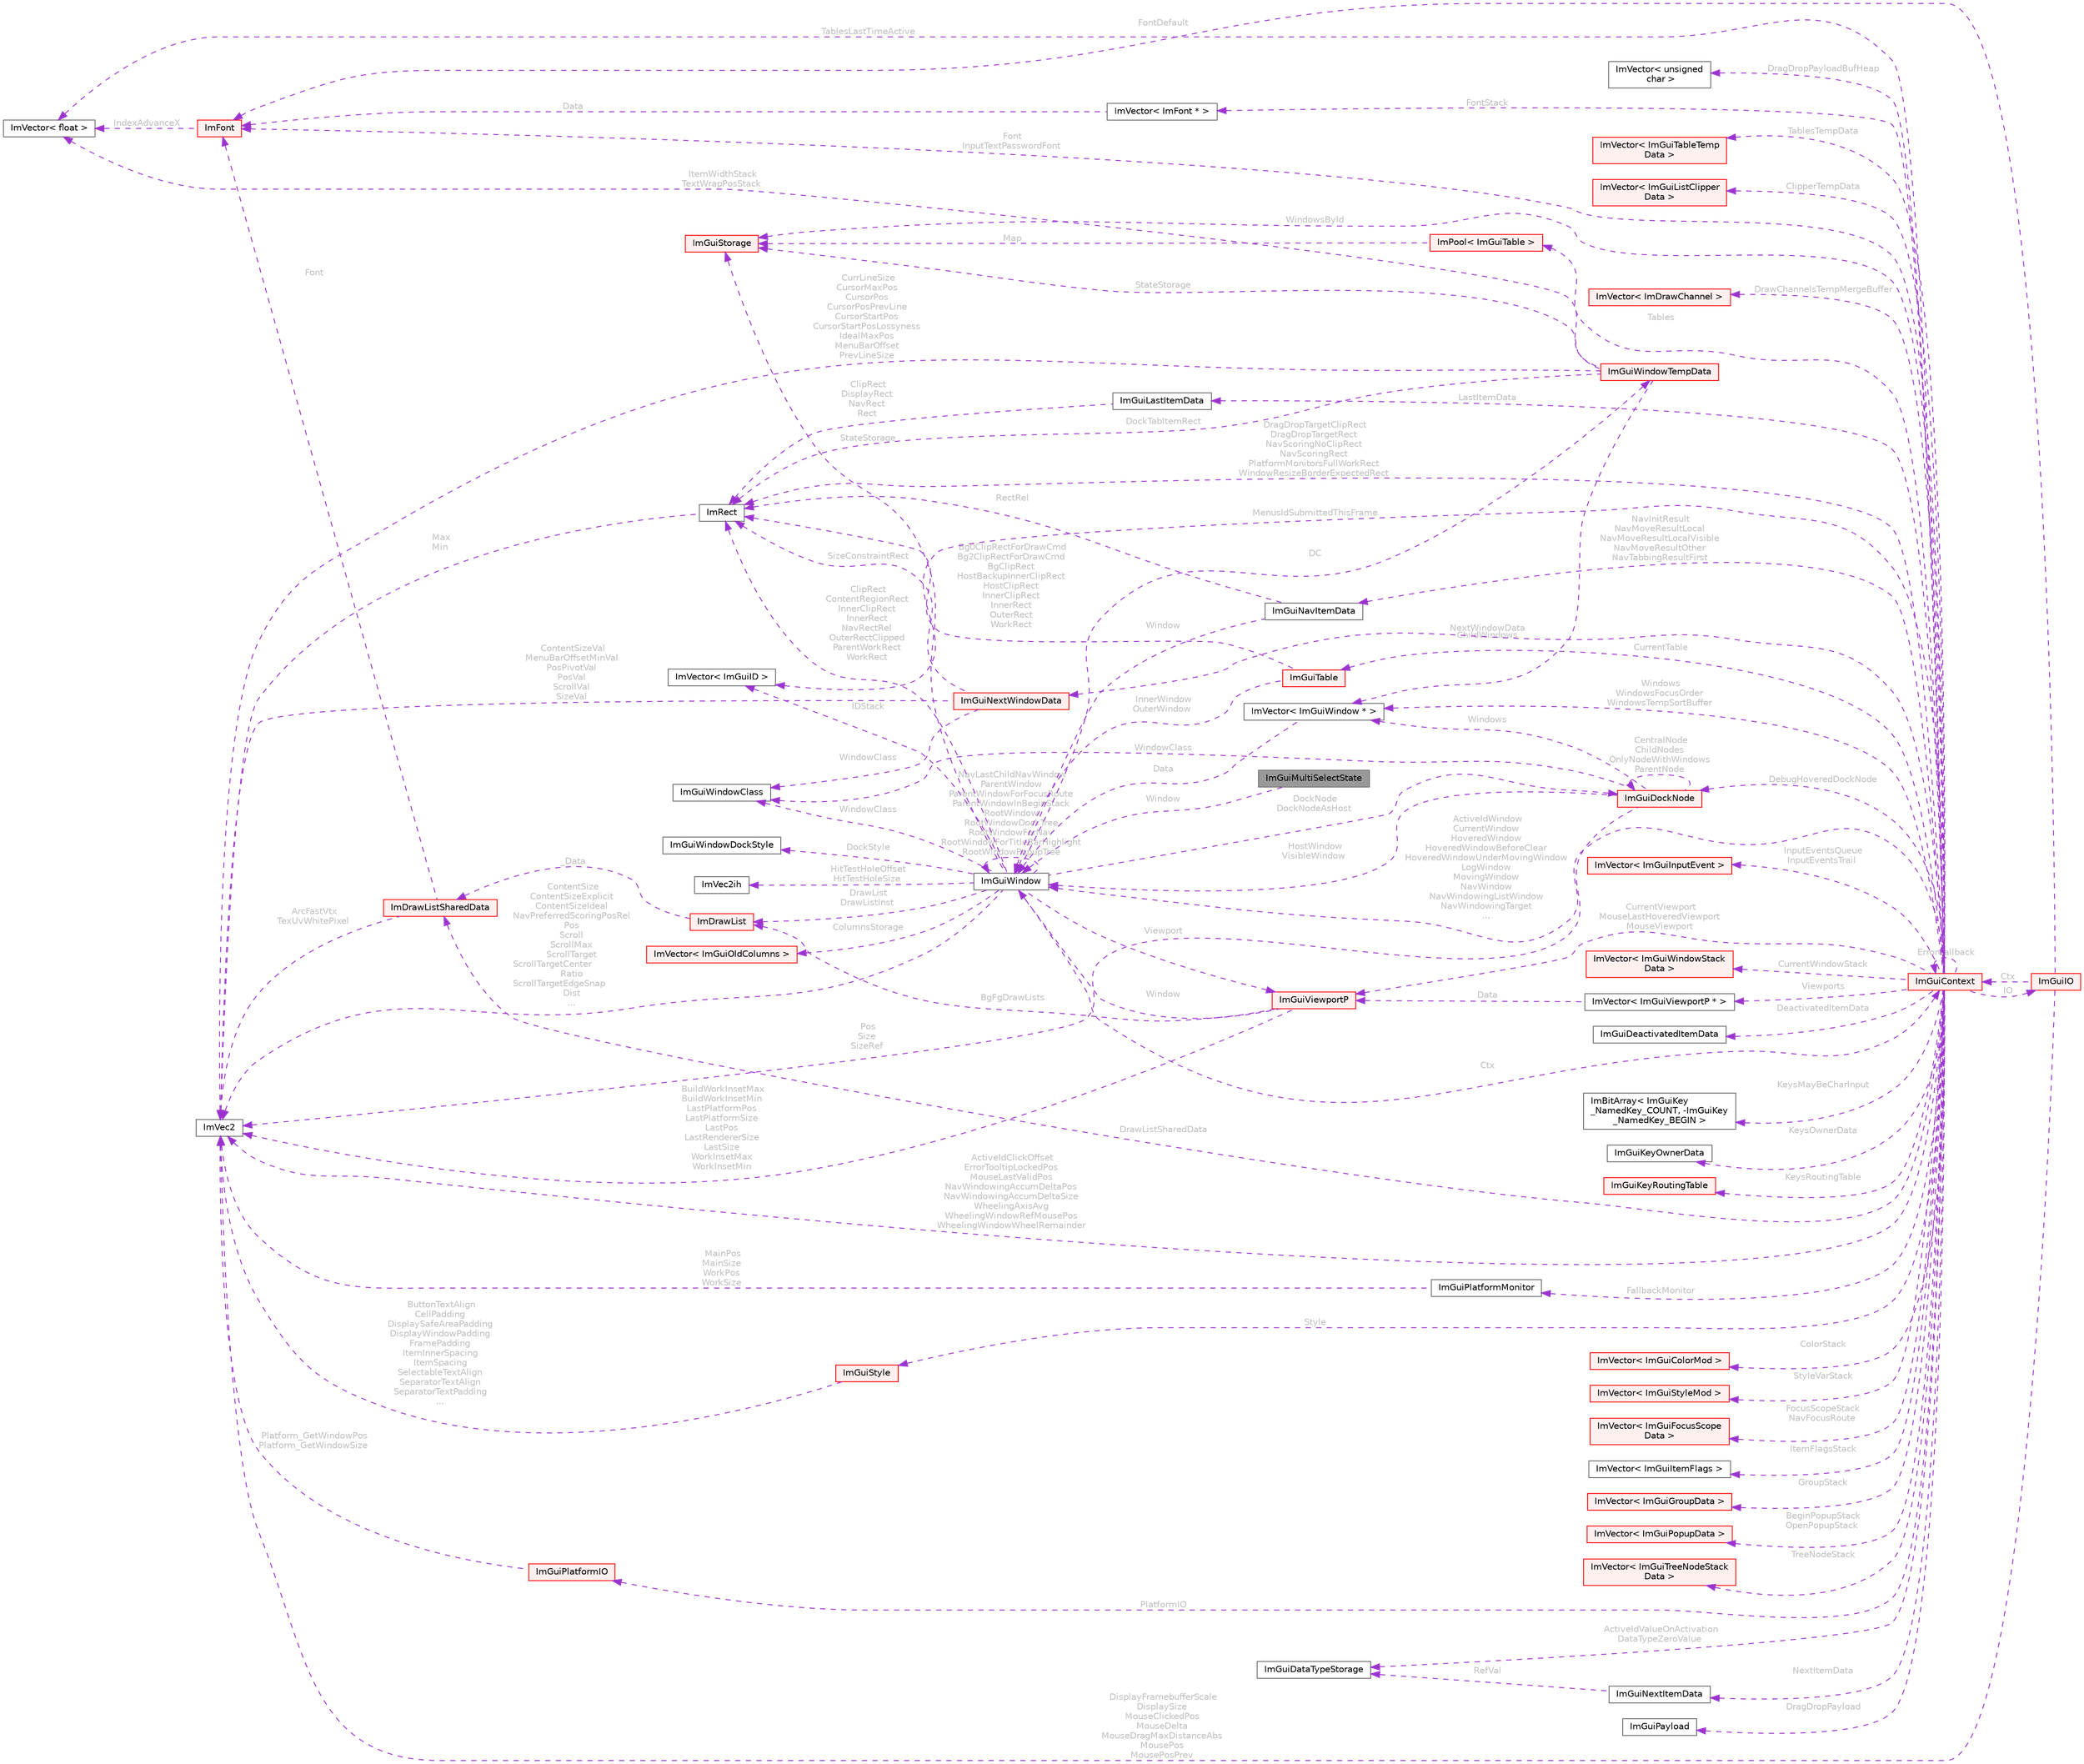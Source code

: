 digraph "ImGuiMultiSelectState"
{
 // LATEX_PDF_SIZE
  bgcolor="transparent";
  edge [fontname=Helvetica,fontsize=10,labelfontname=Helvetica,labelfontsize=10];
  node [fontname=Helvetica,fontsize=10,shape=box,height=0.2,width=0.4];
  rankdir="LR";
  Node1 [id="Node000001",label="ImGuiMultiSelectState",height=0.2,width=0.4,color="gray40", fillcolor="grey60", style="filled", fontcolor="black",tooltip=" "];
  Node2 -> Node1 [id="edge1_Node000001_Node000002",dir="back",color="darkorchid3",style="dashed",tooltip=" ",label=" Window",fontcolor="grey" ];
  Node2 [id="Node000002",label="ImGuiWindow",height=0.2,width=0.4,color="gray40", fillcolor="white", style="filled",URL="$struct_im_gui_window.html",tooltip=" "];
  Node3 -> Node2 [id="edge2_Node000002_Node000003",dir="back",color="darkorchid3",style="dashed",tooltip=" ",label=" Ctx",fontcolor="grey" ];
  Node3 [id="Node000003",label="ImGuiContext",height=0.2,width=0.4,color="red", fillcolor="#FFF0F0", style="filled",URL="$struct_im_gui_context.html",tooltip=" "];
  Node4 -> Node3 [id="edge3_Node000003_Node000004",dir="back",color="darkorchid3",style="dashed",tooltip=" ",label=" IO",fontcolor="grey" ];
  Node4 [id="Node000004",label="ImGuiIO",height=0.2,width=0.4,color="red", fillcolor="#FFF0F0", style="filled",URL="$struct_im_gui_i_o.html",tooltip=" "];
  Node5 -> Node4 [id="edge4_Node000004_Node000005",dir="back",color="darkorchid3",style="dashed",tooltip=" ",label=" DisplayFramebufferScale\nDisplaySize\nMouseClickedPos\nMouseDelta\nMouseDragMaxDistanceAbs\nMousePos\nMousePosPrev",fontcolor="grey" ];
  Node5 [id="Node000005",label="ImVec2",height=0.2,width=0.4,color="gray40", fillcolor="white", style="filled",URL="$struct_im_vec2.html",tooltip=" "];
  Node8 -> Node4 [id="edge5_Node000004_Node000008",dir="back",color="darkorchid3",style="dashed",tooltip=" ",label=" FontDefault",fontcolor="grey" ];
  Node8 [id="Node000008",label="ImFont",height=0.2,width=0.4,color="red", fillcolor="#FFF0F0", style="filled",URL="$struct_im_font.html",tooltip=" "];
  Node9 -> Node8 [id="edge6_Node000008_Node000009",dir="back",color="darkorchid3",style="dashed",tooltip=" ",label=" IndexAdvanceX",fontcolor="grey" ];
  Node9 [id="Node000009",label="ImVector\< float \>",height=0.2,width=0.4,color="gray40", fillcolor="white", style="filled",URL="$struct_im_vector.html",tooltip=" "];
  Node3 -> Node4 [id="edge7_Node000004_Node000003",dir="back",color="darkorchid3",style="dashed",tooltip=" ",label=" Ctx",fontcolor="grey" ];
  Node21 -> Node3 [id="edge8_Node000003_Node000021",dir="back",color="darkorchid3",style="dashed",tooltip=" ",label=" PlatformIO",fontcolor="grey" ];
  Node21 [id="Node000021",label="ImGuiPlatformIO",height=0.2,width=0.4,color="red", fillcolor="#FFF0F0", style="filled",URL="$struct_im_gui_platform_i_o.html",tooltip=" "];
  Node5 -> Node21 [id="edge9_Node000021_Node000005",dir="back",color="darkorchid3",style="dashed",tooltip=" ",label=" Platform_GetWindowPos\nPlatform_GetWindowSize",fontcolor="grey" ];
  Node43 -> Node3 [id="edge10_Node000003_Node000043",dir="back",color="darkorchid3",style="dashed",tooltip=" ",label=" Style",fontcolor="grey" ];
  Node43 [id="Node000043",label="ImGuiStyle",height=0.2,width=0.4,color="red", fillcolor="#FFF0F0", style="filled",URL="$struct_im_gui_style.html",tooltip=" "];
  Node5 -> Node43 [id="edge11_Node000043_Node000005",dir="back",color="darkorchid3",style="dashed",tooltip=" ",label=" ButtonTextAlign\nCellPadding\nDisplaySafeAreaPadding\nDisplayWindowPadding\nFramePadding\nItemInnerSpacing\nItemSpacing\nSelectableTextAlign\nSeparatorTextAlign\nSeparatorTextPadding\n...",fontcolor="grey" ];
  Node8 -> Node3 [id="edge12_Node000003_Node000008",dir="back",color="darkorchid3",style="dashed",tooltip=" ",label=" Font\nInputTextPasswordFont",fontcolor="grey" ];
  Node34 -> Node3 [id="edge13_Node000003_Node000034",dir="back",color="darkorchid3",style="dashed",tooltip=" ",label=" DrawListSharedData",fontcolor="grey" ];
  Node34 [id="Node000034",label="ImDrawListSharedData",height=0.2,width=0.4,color="red", fillcolor="#FFF0F0", style="filled",URL="$struct_im_draw_list_shared_data.html",tooltip=" "];
  Node5 -> Node34 [id="edge14_Node000034_Node000005",dir="back",color="darkorchid3",style="dashed",tooltip=" ",label=" ArcFastVtx\nTexUvWhitePixel",fontcolor="grey" ];
  Node8 -> Node34 [id="edge15_Node000034_Node000008",dir="back",color="darkorchid3",style="dashed",tooltip=" ",label=" Font",fontcolor="grey" ];
  Node44 -> Node3 [id="edge16_Node000003_Node000044",dir="back",color="darkorchid3",style="dashed",tooltip=" ",label=" InputEventsQueue\nInputEventsTrail",fontcolor="grey" ];
  Node44 [id="Node000044",label="ImVector\< ImGuiInputEvent \>",height=0.2,width=0.4,color="red", fillcolor="#FFF0F0", style="filled",URL="$struct_im_vector.html",tooltip=" "];
  Node53 -> Node3 [id="edge17_Node000003_Node000053",dir="back",color="darkorchid3",style="dashed",tooltip=" ",label=" Windows\nWindowsFocusOrder\nWindowsTempSortBuffer",fontcolor="grey" ];
  Node53 [id="Node000053",label="ImVector\< ImGuiWindow * \>",height=0.2,width=0.4,color="gray40", fillcolor="white", style="filled",URL="$struct_im_vector.html",tooltip=" "];
  Node2 -> Node53 [id="edge18_Node000053_Node000002",dir="back",color="darkorchid3",style="dashed",tooltip=" ",label=" Data",fontcolor="grey" ];
  Node54 -> Node3 [id="edge19_Node000003_Node000054",dir="back",color="darkorchid3",style="dashed",tooltip=" ",label=" CurrentWindowStack",fontcolor="grey" ];
  Node54 [id="Node000054",label="ImVector\< ImGuiWindowStack\lData \>",height=0.2,width=0.4,color="red", fillcolor="#FFF0F0", style="filled",URL="$struct_im_vector.html",tooltip=" "];
  Node59 -> Node3 [id="edge20_Node000003_Node000059",dir="back",color="darkorchid3",style="dashed",tooltip=" ",label=" WindowsById",fontcolor="grey" ];
  Node59 [id="Node000059",label="ImGuiStorage",height=0.2,width=0.4,color="red", fillcolor="#FFF0F0", style="filled",URL="$struct_im_gui_storage.html",tooltip=" "];
  Node2 -> Node3 [id="edge21_Node000003_Node000002",dir="back",color="darkorchid3",style="dashed",tooltip=" ",label=" ActiveIdWindow\nCurrentWindow\nHoveredWindow\nHoveredWindowBeforeClear\nHoveredWindowUnderMovingWindow\nLogWindow\nMovingWindow\nNavWindow\nNavWindowingListWindow\nNavWindowingTarget\n...",fontcolor="grey" ];
  Node5 -> Node3 [id="edge22_Node000003_Node000005",dir="back",color="darkorchid3",style="dashed",tooltip=" ",label=" ActiveIdClickOffset\nErrorTooltipLockedPos\nMouseLastValidPos\nNavWindowingAccumDeltaPos\nNavWindowingAccumDeltaSize\nWheelingAxisAvg\nWheelingWindowRefMousePos\nWheelingWindowWheelRemainder",fontcolor="grey" ];
  Node62 -> Node3 [id="edge23_Node000003_Node000062",dir="back",color="darkorchid3",style="dashed",tooltip=" ",label=" DeactivatedItemData",fontcolor="grey" ];
  Node62 [id="Node000062",label="ImGuiDeactivatedItemData",height=0.2,width=0.4,color="gray40", fillcolor="white", style="filled",URL="$struct_im_gui_deactivated_item_data.html",tooltip=" "];
  Node63 -> Node3 [id="edge24_Node000003_Node000063",dir="back",color="darkorchid3",style="dashed",tooltip=" ",label=" ActiveIdValueOnActivation\nDataTypeZeroValue",fontcolor="grey" ];
  Node63 [id="Node000063",label="ImGuiDataTypeStorage",height=0.2,width=0.4,color="gray40", fillcolor="white", style="filled",URL="$struct_im_gui_data_type_storage.html",tooltip=" "];
  Node64 -> Node3 [id="edge25_Node000003_Node000064",dir="back",color="darkorchid3",style="dashed",tooltip=" ",label=" KeysMayBeCharInput",fontcolor="grey" ];
  Node64 [id="Node000064",label="ImBitArray\< ImGuiKey\l_NamedKey_COUNT, -ImGuiKey\l_NamedKey_BEGIN \>",height=0.2,width=0.4,color="gray40", fillcolor="white", style="filled",URL="$struct_im_bit_array.html",tooltip=" "];
  Node65 -> Node3 [id="edge26_Node000003_Node000065",dir="back",color="darkorchid3",style="dashed",tooltip=" ",label=" KeysOwnerData",fontcolor="grey" ];
  Node65 [id="Node000065",label="ImGuiKeyOwnerData",height=0.2,width=0.4,color="gray40", fillcolor="white", style="filled",URL="$struct_im_gui_key_owner_data.html",tooltip=" "];
  Node66 -> Node3 [id="edge27_Node000003_Node000066",dir="back",color="darkorchid3",style="dashed",tooltip=" ",label=" KeysRoutingTable",fontcolor="grey" ];
  Node66 [id="Node000066",label="ImGuiKeyRoutingTable",height=0.2,width=0.4,color="red", fillcolor="#FFF0F0", style="filled",URL="$struct_im_gui_key_routing_table.html",tooltip=" "];
  Node69 -> Node3 [id="edge28_Node000003_Node000069",dir="back",color="darkorchid3",style="dashed",tooltip=" ",label=" NextItemData",fontcolor="grey" ];
  Node69 [id="Node000069",label="ImGuiNextItemData",height=0.2,width=0.4,color="gray40", fillcolor="white", style="filled",URL="$struct_im_gui_next_item_data.html",tooltip=" "];
  Node63 -> Node69 [id="edge29_Node000069_Node000063",dir="back",color="darkorchid3",style="dashed",tooltip=" ",label=" RefVal",fontcolor="grey" ];
  Node56 -> Node3 [id="edge30_Node000003_Node000056",dir="back",color="darkorchid3",style="dashed",tooltip=" ",label=" LastItemData",fontcolor="grey" ];
  Node56 [id="Node000056",label="ImGuiLastItemData",height=0.2,width=0.4,color="gray40", fillcolor="white", style="filled",URL="$struct_im_gui_last_item_data.html",tooltip=" "];
  Node57 -> Node56 [id="edge31_Node000056_Node000057",dir="back",color="darkorchid3",style="dashed",tooltip=" ",label=" ClipRect\nDisplayRect\nNavRect\nRect",fontcolor="grey" ];
  Node57 [id="Node000057",label="ImRect",height=0.2,width=0.4,color="gray40", fillcolor="white", style="filled",URL="$struct_im_rect.html",tooltip=" "];
  Node5 -> Node57 [id="edge32_Node000057_Node000005",dir="back",color="darkorchid3",style="dashed",tooltip=" ",label=" Max\nMin",fontcolor="grey" ];
  Node70 -> Node3 [id="edge33_Node000003_Node000070",dir="back",color="darkorchid3",style="dashed",tooltip=" ",label=" NextWindowData",fontcolor="grey" ];
  Node70 [id="Node000070",label="ImGuiNextWindowData",height=0.2,width=0.4,color="red", fillcolor="#FFF0F0", style="filled",URL="$struct_im_gui_next_window_data.html",tooltip=" "];
  Node5 -> Node70 [id="edge34_Node000070_Node000005",dir="back",color="darkorchid3",style="dashed",tooltip=" ",label=" ContentSizeVal\nMenuBarOffsetMinVal\nPosPivotVal\nPosVal\nScrollVal\nSizeVal",fontcolor="grey" ];
  Node57 -> Node70 [id="edge35_Node000070_Node000057",dir="back",color="darkorchid3",style="dashed",tooltip=" ",label=" SizeConstraintRect",fontcolor="grey" ];
  Node72 -> Node70 [id="edge36_Node000070_Node000072",dir="back",color="darkorchid3",style="dashed",tooltip=" ",label=" WindowClass",fontcolor="grey" ];
  Node72 [id="Node000072",label="ImGuiWindowClass",height=0.2,width=0.4,color="gray40", fillcolor="white", style="filled",URL="$struct_im_gui_window_class.html",tooltip=" "];
  Node73 -> Node3 [id="edge37_Node000003_Node000073",dir="back",color="darkorchid3",style="dashed",tooltip=" ",label=" ColorStack",fontcolor="grey" ];
  Node73 [id="Node000073",label="ImVector\< ImGuiColorMod \>",height=0.2,width=0.4,color="red", fillcolor="#FFF0F0", style="filled",URL="$struct_im_vector.html",tooltip=" "];
  Node75 -> Node3 [id="edge38_Node000003_Node000075",dir="back",color="darkorchid3",style="dashed",tooltip=" ",label=" StyleVarStack",fontcolor="grey" ];
  Node75 [id="Node000075",label="ImVector\< ImGuiStyleMod \>",height=0.2,width=0.4,color="red", fillcolor="#FFF0F0", style="filled",URL="$struct_im_vector.html",tooltip=" "];
  Node7 -> Node3 [id="edge39_Node000003_Node000007",dir="back",color="darkorchid3",style="dashed",tooltip=" ",label=" FontStack",fontcolor="grey" ];
  Node7 [id="Node000007",label="ImVector\< ImFont * \>",height=0.2,width=0.4,color="gray40", fillcolor="white", style="filled",URL="$struct_im_vector.html",tooltip=" "];
  Node8 -> Node7 [id="edge40_Node000007_Node000008",dir="back",color="darkorchid3",style="dashed",tooltip=" ",label=" Data",fontcolor="grey" ];
  Node77 -> Node3 [id="edge41_Node000003_Node000077",dir="back",color="darkorchid3",style="dashed",tooltip=" ",label=" FocusScopeStack\nNavFocusRoute",fontcolor="grey" ];
  Node77 [id="Node000077",label="ImVector\< ImGuiFocusScope\lData \>",height=0.2,width=0.4,color="red", fillcolor="#FFF0F0", style="filled",URL="$struct_im_vector.html",tooltip=" "];
  Node79 -> Node3 [id="edge42_Node000003_Node000079",dir="back",color="darkorchid3",style="dashed",tooltip=" ",label=" ItemFlagsStack",fontcolor="grey" ];
  Node79 [id="Node000079",label="ImVector\< ImGuiItemFlags \>",height=0.2,width=0.4,color="gray40", fillcolor="white", style="filled",URL="$struct_im_vector.html",tooltip=" "];
  Node80 -> Node3 [id="edge43_Node000003_Node000080",dir="back",color="darkorchid3",style="dashed",tooltip=" ",label=" GroupStack",fontcolor="grey" ];
  Node80 [id="Node000080",label="ImVector\< ImGuiGroupData \>",height=0.2,width=0.4,color="red", fillcolor="#FFF0F0", style="filled",URL="$struct_im_vector.html",tooltip=" "];
  Node83 -> Node3 [id="edge44_Node000003_Node000083",dir="back",color="darkorchid3",style="dashed",tooltip=" ",label=" BeginPopupStack\nOpenPopupStack",fontcolor="grey" ];
  Node83 [id="Node000083",label="ImVector\< ImGuiPopupData \>",height=0.2,width=0.4,color="red", fillcolor="#FFF0F0", style="filled",URL="$struct_im_vector.html",tooltip=" "];
  Node85 -> Node3 [id="edge45_Node000003_Node000085",dir="back",color="darkorchid3",style="dashed",tooltip=" ",label=" TreeNodeStack",fontcolor="grey" ];
  Node85 [id="Node000085",label="ImVector\< ImGuiTreeNodeStack\lData \>",height=0.2,width=0.4,color="red", fillcolor="#FFF0F0", style="filled",URL="$struct_im_vector.html",tooltip=" "];
  Node87 -> Node3 [id="edge46_Node000003_Node000087",dir="back",color="darkorchid3",style="dashed",tooltip=" ",label=" Viewports",fontcolor="grey" ];
  Node87 [id="Node000087",label="ImVector\< ImGuiViewportP * \>",height=0.2,width=0.4,color="gray40", fillcolor="white", style="filled",URL="$struct_im_vector.html",tooltip=" "];
  Node88 -> Node87 [id="edge47_Node000087_Node000088",dir="back",color="darkorchid3",style="dashed",tooltip=" ",label=" Data",fontcolor="grey" ];
  Node88 [id="Node000088",label="ImGuiViewportP",height=0.2,width=0.4,color="red", fillcolor="#FFF0F0", style="filled",URL="$struct_im_gui_viewport_p.html",tooltip=" "];
  Node2 -> Node88 [id="edge48_Node000088_Node000002",dir="back",color="darkorchid3",style="dashed",tooltip=" ",label=" Window",fontcolor="grey" ];
  Node5 -> Node88 [id="edge49_Node000088_Node000005",dir="back",color="darkorchid3",style="dashed",tooltip=" ",label=" BuildWorkInsetMax\nBuildWorkInsetMin\nLastPlatformPos\nLastPlatformSize\nLastPos\nLastRendererSize\nLastSize\nWorkInsetMax\nWorkInsetMin",fontcolor="grey" ];
  Node28 -> Node88 [id="edge50_Node000088_Node000028",dir="back",color="darkorchid3",style="dashed",tooltip=" ",label=" BgFgDrawLists",fontcolor="grey" ];
  Node28 [id="Node000028",label="ImDrawList",height=0.2,width=0.4,color="red", fillcolor="#FFF0F0", style="filled",URL="$struct_im_draw_list.html",tooltip=" "];
  Node34 -> Node28 [id="edge51_Node000028_Node000034",dir="back",color="darkorchid3",style="dashed",tooltip=" ",label=" _Data",fontcolor="grey" ];
  Node88 -> Node3 [id="edge52_Node000003_Node000088",dir="back",color="darkorchid3",style="dashed",tooltip=" ",label=" CurrentViewport\nMouseLastHoveredViewport\nMouseViewport",fontcolor="grey" ];
  Node23 -> Node3 [id="edge53_Node000003_Node000023",dir="back",color="darkorchid3",style="dashed",tooltip=" ",label=" FallbackMonitor",fontcolor="grey" ];
  Node23 [id="Node000023",label="ImGuiPlatformMonitor",height=0.2,width=0.4,color="gray40", fillcolor="white", style="filled",URL="$struct_im_gui_platform_monitor.html",tooltip=" "];
  Node5 -> Node23 [id="edge54_Node000023_Node000005",dir="back",color="darkorchid3",style="dashed",tooltip=" ",label=" MainPos\nMainSize\nWorkPos\nWorkSize",fontcolor="grey" ];
  Node57 -> Node3 [id="edge55_Node000003_Node000057",dir="back",color="darkorchid3",style="dashed",tooltip=" ",label=" DragDropTargetClipRect\nDragDropTargetRect\nNavScoringNoClipRect\nNavScoringRect\nPlatformMonitorsFullWorkRect\nWindowResizeBorderExpectedRect",fontcolor="grey" ];
  Node90 -> Node3 [id="edge56_Node000003_Node000090",dir="back",color="darkorchid3",style="dashed",tooltip=" ",label=" NavInitResult\nNavMoveResultLocal\nNavMoveResultLocalVisible\nNavMoveResultOther\nNavTabbingResultFirst",fontcolor="grey" ];
  Node90 [id="Node000090",label="ImGuiNavItemData",height=0.2,width=0.4,color="gray40", fillcolor="white", style="filled",URL="$struct_im_gui_nav_item_data.html",tooltip=" "];
  Node2 -> Node90 [id="edge57_Node000090_Node000002",dir="back",color="darkorchid3",style="dashed",tooltip=" ",label=" Window",fontcolor="grey" ];
  Node57 -> Node90 [id="edge58_Node000090_Node000057",dir="back",color="darkorchid3",style="dashed",tooltip=" ",label=" RectRel",fontcolor="grey" ];
  Node91 -> Node3 [id="edge59_Node000003_Node000091",dir="back",color="darkorchid3",style="dashed",tooltip=" ",label=" DragDropPayload",fontcolor="grey" ];
  Node91 [id="Node000091",label="ImGuiPayload",height=0.2,width=0.4,color="gray40", fillcolor="white", style="filled",URL="$struct_im_gui_payload.html",tooltip=" "];
  Node92 -> Node3 [id="edge60_Node000003_Node000092",dir="back",color="darkorchid3",style="dashed",tooltip=" ",label=" DragDropPayloadBufHeap",fontcolor="grey" ];
  Node92 [id="Node000092",label="ImVector\< unsigned\l char \>",height=0.2,width=0.4,color="gray40", fillcolor="white", style="filled",URL="$struct_im_vector.html",tooltip=" "];
  Node93 -> Node3 [id="edge61_Node000003_Node000093",dir="back",color="darkorchid3",style="dashed",tooltip=" ",label=" ClipperTempData",fontcolor="grey" ];
  Node93 [id="Node000093",label="ImVector\< ImGuiListClipper\lData \>",height=0.2,width=0.4,color="red", fillcolor="#FFF0F0", style="filled",URL="$struct_im_vector.html",tooltip=" "];
  Node98 -> Node3 [id="edge62_Node000003_Node000098",dir="back",color="darkorchid3",style="dashed",tooltip=" ",label=" CurrentTable",fontcolor="grey" ];
  Node98 [id="Node000098",label="ImGuiTable",height=0.2,width=0.4,color="red", fillcolor="#FFF0F0", style="filled",URL="$struct_im_gui_table.html",tooltip=" "];
  Node57 -> Node98 [id="edge63_Node000098_Node000057",dir="back",color="darkorchid3",style="dashed",tooltip=" ",label=" Bg0ClipRectForDrawCmd\nBg2ClipRectForDrawCmd\nBgClipRect\nHostBackupInnerClipRect\nHostClipRect\nInnerClipRect\nInnerRect\nOuterRect\nWorkRect",fontcolor="grey" ];
  Node2 -> Node98 [id="edge64_Node000098_Node000002",dir="back",color="darkorchid3",style="dashed",tooltip=" ",label=" InnerWindow\nOuterWindow",fontcolor="grey" ];
  Node114 -> Node3 [id="edge65_Node000003_Node000114",dir="back",color="darkorchid3",style="dashed",tooltip=" ",label=" TablesTempData",fontcolor="grey" ];
  Node114 [id="Node000114",label="ImVector\< ImGuiTableTemp\lData \>",height=0.2,width=0.4,color="red", fillcolor="#FFF0F0", style="filled",URL="$struct_im_vector.html",tooltip=" "];
  Node115 -> Node3 [id="edge66_Node000003_Node000115",dir="back",color="darkorchid3",style="dashed",tooltip=" ",label=" Tables",fontcolor="grey" ];
  Node115 [id="Node000115",label="ImPool\< ImGuiTable \>",height=0.2,width=0.4,color="red", fillcolor="#FFF0F0", style="filled",URL="$struct_im_pool.html",tooltip=" "];
  Node59 -> Node115 [id="edge67_Node000115_Node000059",dir="back",color="darkorchid3",style="dashed",tooltip=" ",label=" Map",fontcolor="grey" ];
  Node9 -> Node3 [id="edge68_Node000003_Node000009",dir="back",color="darkorchid3",style="dashed",tooltip=" ",label=" TablesLastTimeActive",fontcolor="grey" ];
  Node38 -> Node3 [id="edge69_Node000003_Node000038",dir="back",color="darkorchid3",style="dashed",tooltip=" ",label=" DrawChannelsTempMergeBuffer",fontcolor="grey" ];
  Node38 [id="Node000038",label="ImVector\< ImDrawChannel \>",height=0.2,width=0.4,color="red", fillcolor="#FFF0F0", style="filled",URL="$struct_im_vector.html",tooltip=" "];
  Node140 -> Node3 [id="edge70_Node000003_Node000140",dir="back",color="darkorchid3",style="dashed",tooltip=" ",label=" MenusIdSubmittedThisFrame",fontcolor="grey" ];
  Node140 [id="Node000140",label="ImVector\< ImGuiID \>",height=0.2,width=0.4,color="gray40", fillcolor="white", style="filled",URL="$struct_im_vector.html",tooltip=" "];
  Node3 -> Node3 [id="edge71_Node000003_Node000003",dir="back",color="darkorchid3",style="dashed",tooltip=" ",label=" ErrorCallback",fontcolor="grey" ];
  Node147 -> Node3 [id="edge72_Node000003_Node000147",dir="back",color="darkorchid3",style="dashed",tooltip=" ",label=" DebugHoveredDockNode",fontcolor="grey" ];
  Node147 [id="Node000147",label="ImGuiDockNode",height=0.2,width=0.4,color="red", fillcolor="#FFF0F0", style="filled",URL="$struct_im_gui_dock_node.html",tooltip=" "];
  Node147 -> Node147 [id="edge73_Node000147_Node000147",dir="back",color="darkorchid3",style="dashed",tooltip=" ",label=" CentralNode\nChildNodes\nOnlyNodeWithWindows\nParentNode",fontcolor="grey" ];
  Node53 -> Node147 [id="edge74_Node000147_Node000053",dir="back",color="darkorchid3",style="dashed",tooltip=" ",label=" Windows",fontcolor="grey" ];
  Node5 -> Node147 [id="edge75_Node000147_Node000005",dir="back",color="darkorchid3",style="dashed",tooltip=" ",label=" Pos\nSize\nSizeRef",fontcolor="grey" ];
  Node72 -> Node147 [id="edge76_Node000147_Node000072",dir="back",color="darkorchid3",style="dashed",tooltip=" ",label=" WindowClass",fontcolor="grey" ];
  Node2 -> Node147 [id="edge77_Node000147_Node000002",dir="back",color="darkorchid3",style="dashed",tooltip=" ",label=" HostWindow\nVisibleWindow",fontcolor="grey" ];
  Node72 -> Node2 [id="edge78_Node000002_Node000072",dir="back",color="darkorchid3",style="dashed",tooltip=" ",label=" WindowClass",fontcolor="grey" ];
  Node88 -> Node2 [id="edge79_Node000002_Node000088",dir="back",color="darkorchid3",style="dashed",tooltip=" ",label=" Viewport",fontcolor="grey" ];
  Node5 -> Node2 [id="edge80_Node000002_Node000005",dir="back",color="darkorchid3",style="dashed",tooltip=" ",label=" ContentSize\nContentSizeExplicit\nContentSizeIdeal\nNavPreferredScoringPosRel\nPos\nScroll\nScrollMax\nScrollTarget\nScrollTargetCenter\lRatio\nScrollTargetEdgeSnap\lDist\n...",fontcolor="grey" ];
  Node140 -> Node2 [id="edge81_Node000002_Node000140",dir="back",color="darkorchid3",style="dashed",tooltip=" ",label=" IDStack",fontcolor="grey" ];
  Node165 -> Node2 [id="edge82_Node000002_Node000165",dir="back",color="darkorchid3",style="dashed",tooltip=" ",label=" DC",fontcolor="grey" ];
  Node165 [id="Node000165",label="ImGuiWindowTempData",height=0.2,width=0.4,color="red", fillcolor="#FFF0F0", style="filled",URL="$struct_im_gui_window_temp_data.html",tooltip=" "];
  Node5 -> Node165 [id="edge83_Node000165_Node000005",dir="back",color="darkorchid3",style="dashed",tooltip=" ",label=" CurrLineSize\nCursorMaxPos\nCursorPos\nCursorPosPrevLine\nCursorStartPos\nCursorStartPosLossyness\nIdealMaxPos\nMenuBarOffset\nPrevLineSize",fontcolor="grey" ];
  Node53 -> Node165 [id="edge84_Node000165_Node000053",dir="back",color="darkorchid3",style="dashed",tooltip=" ",label=" ChildWindows",fontcolor="grey" ];
  Node59 -> Node165 [id="edge85_Node000165_Node000059",dir="back",color="darkorchid3",style="dashed",tooltip=" ",label=" StateStorage",fontcolor="grey" ];
  Node57 -> Node165 [id="edge86_Node000165_Node000057",dir="back",color="darkorchid3",style="dashed",tooltip=" ",label=" DockTabItemRect",fontcolor="grey" ];
  Node9 -> Node165 [id="edge87_Node000165_Node000009",dir="back",color="darkorchid3",style="dashed",tooltip=" ",label=" ItemWidthStack\nTextWrapPosStack",fontcolor="grey" ];
  Node57 -> Node2 [id="edge88_Node000002_Node000057",dir="back",color="darkorchid3",style="dashed",tooltip=" ",label=" ClipRect\nContentRegionRect\nInnerClipRect\nInnerRect\nNavRectRel\nOuterRectClipped\nParentWorkRect\nWorkRect",fontcolor="grey" ];
  Node150 -> Node2 [id="edge89_Node000002_Node000150",dir="back",color="darkorchid3",style="dashed",tooltip=" ",label=" HitTestHoleOffset\nHitTestHoleSize",fontcolor="grey" ];
  Node150 [id="Node000150",label="ImVec2ih",height=0.2,width=0.4,color="gray40", fillcolor="white", style="filled",URL="$struct_im_vec2ih.html",tooltip=" "];
  Node59 -> Node2 [id="edge90_Node000002_Node000059",dir="back",color="darkorchid3",style="dashed",tooltip=" ",label=" StateStorage",fontcolor="grey" ];
  Node170 -> Node2 [id="edge91_Node000002_Node000170",dir="back",color="darkorchid3",style="dashed",tooltip=" ",label=" ColumnsStorage",fontcolor="grey" ];
  Node170 [id="Node000170",label="ImVector\< ImGuiOldColumns \>",height=0.2,width=0.4,color="red", fillcolor="#FFF0F0", style="filled",URL="$struct_im_vector.html",tooltip=" "];
  Node28 -> Node2 [id="edge92_Node000002_Node000028",dir="back",color="darkorchid3",style="dashed",tooltip=" ",label=" DrawList\nDrawListInst",fontcolor="grey" ];
  Node2 -> Node2 [id="edge93_Node000002_Node000002",dir="back",color="darkorchid3",style="dashed",tooltip=" ",label=" NavLastChildNavWindow\nParentWindow\nParentWindowForFocusRoute\nParentWindowInBeginStack\nRootWindow\nRootWindowDockTree\nRootWindowForNav\nRootWindowForTitleBarHighlight\nRootWindowPopupTree",fontcolor="grey" ];
  Node171 -> Node2 [id="edge94_Node000002_Node000171",dir="back",color="darkorchid3",style="dashed",tooltip=" ",label=" DockStyle",fontcolor="grey" ];
  Node171 [id="Node000171",label="ImGuiWindowDockStyle",height=0.2,width=0.4,color="gray40", fillcolor="white", style="filled",URL="$struct_im_gui_window_dock_style.html",tooltip=" "];
  Node147 -> Node2 [id="edge95_Node000002_Node000147",dir="back",color="darkorchid3",style="dashed",tooltip=" ",label=" DockNode\nDockNodeAsHost",fontcolor="grey" ];
}
